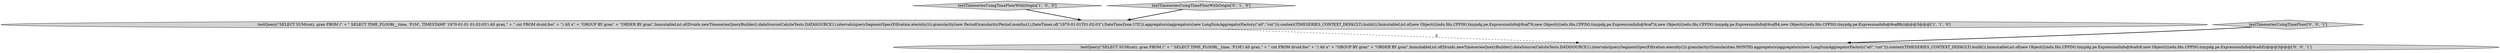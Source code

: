 digraph {
0 [style = filled, label = "testTimeseriesUsingTimeFloorWithOrigin['1', '0', '0']", fillcolor = lightgray, shape = diamond image = "AAA0AAABBB1BBB"];
4 [style = filled, label = "testTimeseriesUsingTimeFloor['0', '0', '1']", fillcolor = lightgray, shape = diamond image = "AAA0AAABBB3BBB"];
3 [style = filled, label = "testQuery(\"SELECT SUM(cnt), gran FROM (\" + \" SELECT TIME_FLOOR(__time, 'P1M') AS gran,\" + \" cnt FROM druid.foo\" + \") AS x\" + \"GROUP BY gran\" + \"ORDER BY gran\",ImmutableList.of(Druids.newTimeseriesQueryBuilder().dataSource(CalciteTests.DATASOURCE1).intervals(querySegmentSpec(Filtration.eternity())).granularity(Granularities.MONTH).aggregators(aggregators(new LongSumAggregatorFactory(\"a0\",\"cnt\"))).context(TIMESERIES_CONTEXT_DEFAULT).build()),ImmutableList.of(new Object((((edu.fdu.CPPDG.tinypdg.pe.ExpressionInfo@9cafc8,new Object((((edu.fdu.CPPDG.tinypdg.pe.ExpressionInfo@9cafcf))@@@3@@@['0', '0', '1']", fillcolor = lightgray, shape = ellipse image = "AAA0AAABBB3BBB"];
2 [style = filled, label = "testTimeseriesUsingTimeFloorWithOrigin['0', '1', '0']", fillcolor = lightgray, shape = diamond image = "AAA0AAABBB2BBB"];
1 [style = filled, label = "testQuery(\"SELECT SUM(cnt), gran FROM (\" + \" SELECT TIME_FLOOR(__time, 'P1M', TIMESTAMP '1970-01-01 01:02:03') AS gran,\" + \" cnt FROM druid.foo\" + \") AS x\" + \"GROUP BY gran\" + \"ORDER BY gran\",ImmutableList.of(Druids.newTimeseriesQueryBuilder().dataSource(CalciteTests.DATASOURCE1).intervals(querySegmentSpec(Filtration.eternity())).granularity(new PeriodGranularity(Period.months(1),DateTimes.of(\"1970-01-01T01:02:03\"),DateTimeZone.UTC)).aggregators(aggregators(new LongSumAggregatorFactory(\"a0\",\"cnt\"))).context(TIMESERIES_CONTEXT_DEFAULT).build()),ImmutableList.of(new Object((((edu.fdu.CPPDG.tinypdg.pe.ExpressionInfo@9caf76,new Object((((edu.fdu.CPPDG.tinypdg.pe.ExpressionInfo@9caf7d,new Object((((edu.fdu.CPPDG.tinypdg.pe.ExpressionInfo@9caf84,new Object((((edu.fdu.CPPDG.tinypdg.pe.ExpressionInfo@9caf8b))@@@3@@@['1', '1', '0']", fillcolor = lightgray, shape = ellipse image = "AAA0AAABBB1BBB"];
1->3 [style = dashed, label="0"];
4->3 [style = bold, label=""];
2->1 [style = bold, label=""];
0->1 [style = bold, label=""];
}
